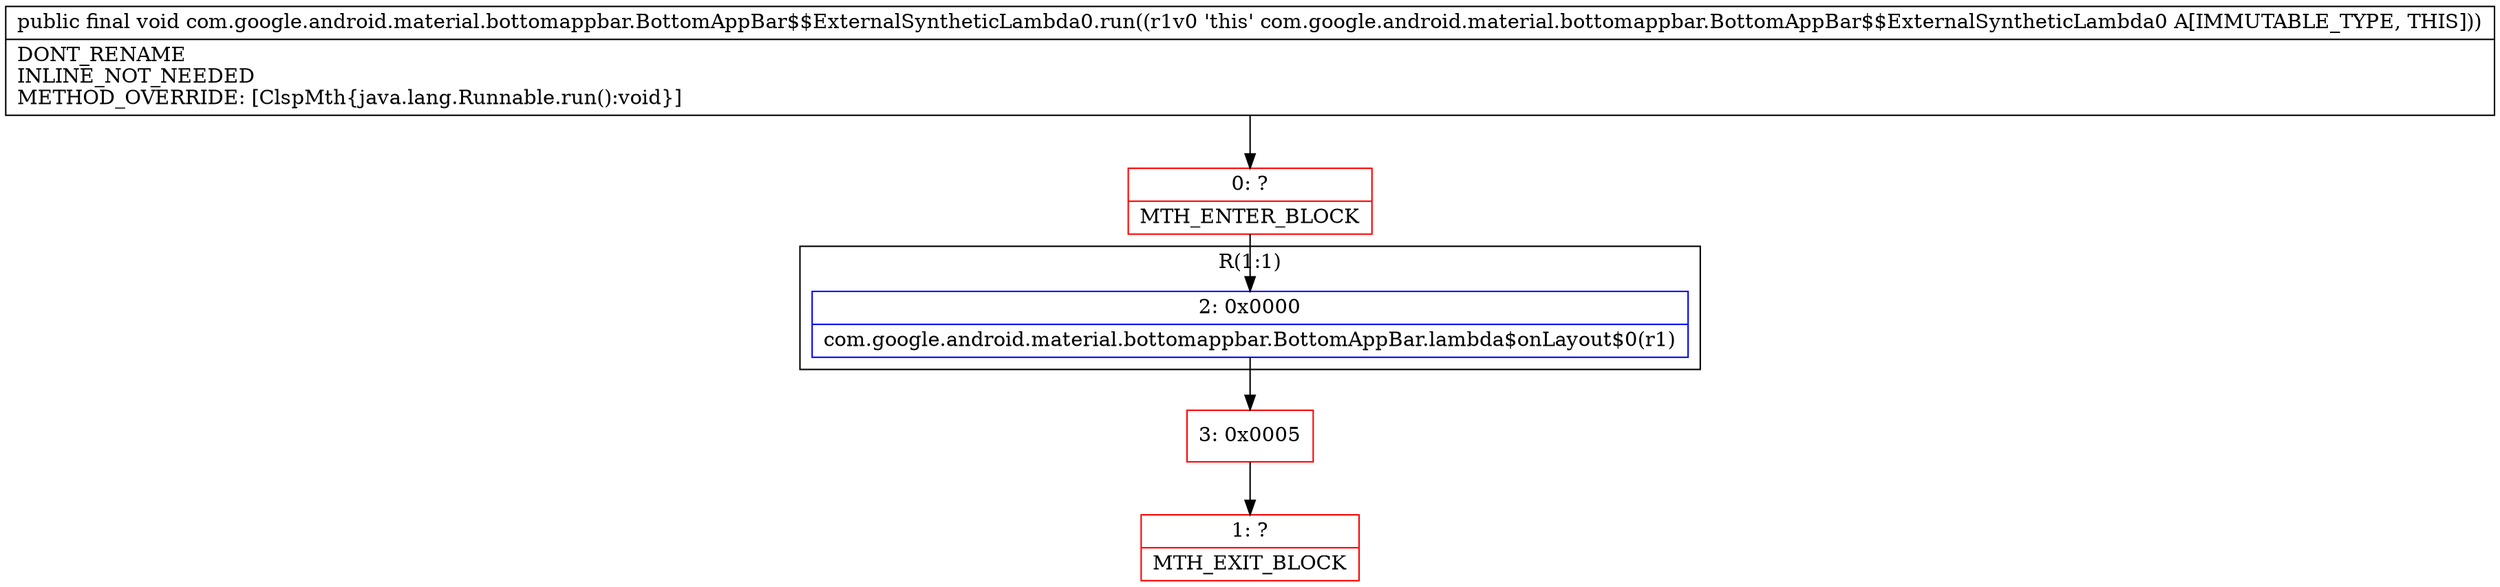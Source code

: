 digraph "CFG forcom.google.android.material.bottomappbar.BottomAppBar$$ExternalSyntheticLambda0.run()V" {
subgraph cluster_Region_2086662474 {
label = "R(1:1)";
node [shape=record,color=blue];
Node_2 [shape=record,label="{2\:\ 0x0000|com.google.android.material.bottomappbar.BottomAppBar.lambda$onLayout$0(r1)\l}"];
}
Node_0 [shape=record,color=red,label="{0\:\ ?|MTH_ENTER_BLOCK\l}"];
Node_3 [shape=record,color=red,label="{3\:\ 0x0005}"];
Node_1 [shape=record,color=red,label="{1\:\ ?|MTH_EXIT_BLOCK\l}"];
MethodNode[shape=record,label="{public final void com.google.android.material.bottomappbar.BottomAppBar$$ExternalSyntheticLambda0.run((r1v0 'this' com.google.android.material.bottomappbar.BottomAppBar$$ExternalSyntheticLambda0 A[IMMUTABLE_TYPE, THIS]))  | DONT_RENAME\lINLINE_NOT_NEEDED\lMETHOD_OVERRIDE: [ClspMth\{java.lang.Runnable.run():void\}]\l}"];
MethodNode -> Node_0;Node_2 -> Node_3;
Node_0 -> Node_2;
Node_3 -> Node_1;
}

